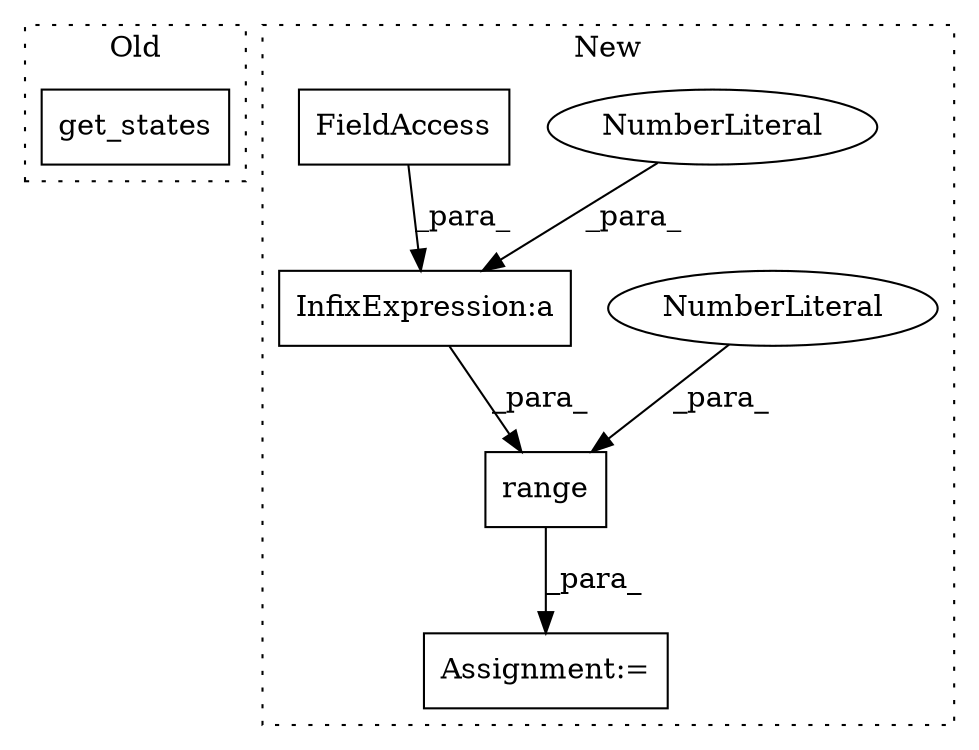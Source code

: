 digraph G {
subgraph cluster0 {
1 [label="get_states" a="32" s="6956" l="12" shape="box"];
label = "Old";
style="dotted";
}
subgraph cluster1 {
2 [label="range" a="32" s="7608,7636" l="6,1" shape="box"];
3 [label="InfixExpression:a" a="27" s="7632" l="3" shape="box"];
4 [label="NumberLiteral" a="34" s="7614" l="1" shape="ellipse"];
5 [label="NumberLiteral" a="34" s="7635" l="1" shape="ellipse"];
6 [label="FieldAccess" a="22" s="7616" l="16" shape="box"];
7 [label="Assignment:=" a="7" s="7547,7637" l="53,2" shape="box"];
label = "New";
style="dotted";
}
2 -> 7 [label="_para_"];
3 -> 2 [label="_para_"];
4 -> 2 [label="_para_"];
5 -> 3 [label="_para_"];
6 -> 3 [label="_para_"];
}
